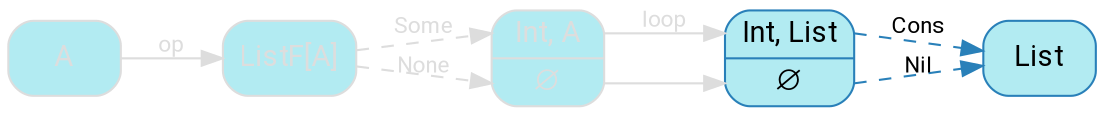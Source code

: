 digraph {
    bgcolor=transparent
    splines=false
    rankdir=LR

    // Default theme: disabled
    node[shape="rectangle" style="rounded,filled" color="#dddddd" fillcolor="#b2ebf2" fontcolor="#dddddd" fontname="Segoe UI,Roboto,Helvetica,Arial,sans-serif"]
    edge [color="#dddddd" fontcolor="#dddddd" fontname="Segoe UI,Roboto,Helvetica,Arial,sans-serif" fontsize=11]

    ListStruct[shape=record label="<cons> Int, List| <nil> ∅" color="#2980B9" fillcolor="#b2ebf2" fontcolor="#000000"]
    ListStruct2[shape=record label="<cons> Int, A| <nil> ∅"]
    ListFA[label="ListF[A]"]
    List[color="#2980B9" fillcolor="#b2ebf2" fontcolor="#000000"]

    A                -> ListFA[label=op]
    ListFA           -> ListStruct2:cons[style=dashed label=Some]
    ListFA           -> ListStruct2:nil[style=dashed label=None]
    ListStruct2:cons -> ListStruct:cons[label=loop]
    ListStruct2:nil  -> ListStruct:nil
    ListStruct:cons  -> List[style=dashed label="Cons" color="#2980B9" fontcolor="#000000"]
    ListStruct:nil   -> List[style=dashed label="Nil" color="#2980B9" fontcolor="#000000"]
}
